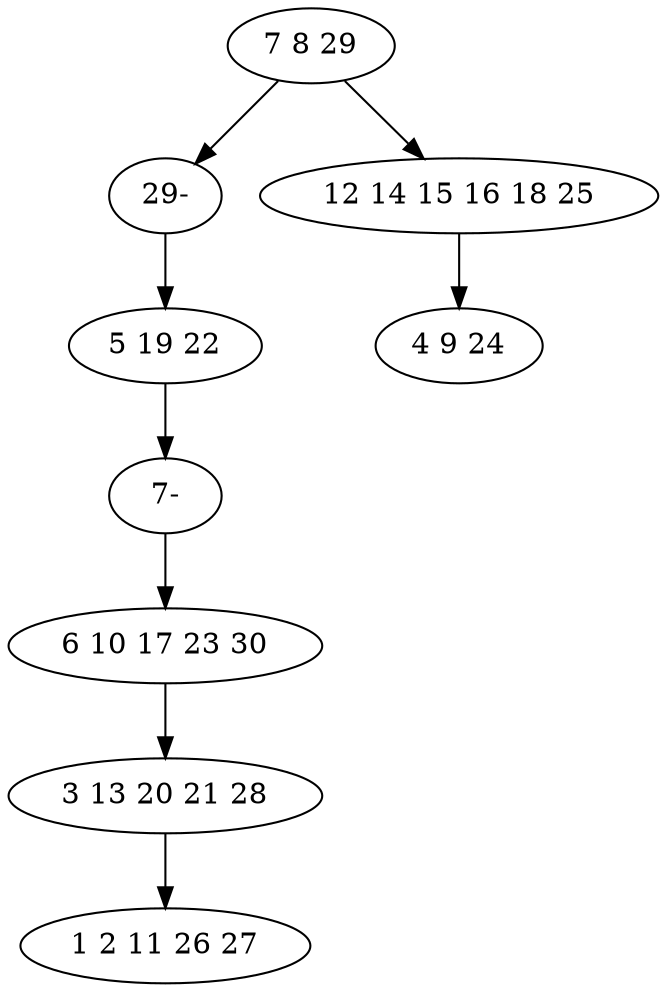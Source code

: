 digraph true_tree {
	"0" -> "8"
	"1" -> "7"
	"0" -> "3"
	"2" -> "4"
	"3" -> "5"
	"4" -> "6"
	"7" -> "2"
	"8" -> "1"
	"0" [label="7 8 29"];
	"1" [label="5 19 22"];
	"2" [label="6 10 17 23 30"];
	"3" [label="12 14 15 16 18 25"];
	"4" [label="3 13 20 21 28"];
	"5" [label="4 9 24"];
	"6" [label="1 2 11 26 27"];
	"7" [label="7-"];
	"8" [label="29-"];
}
